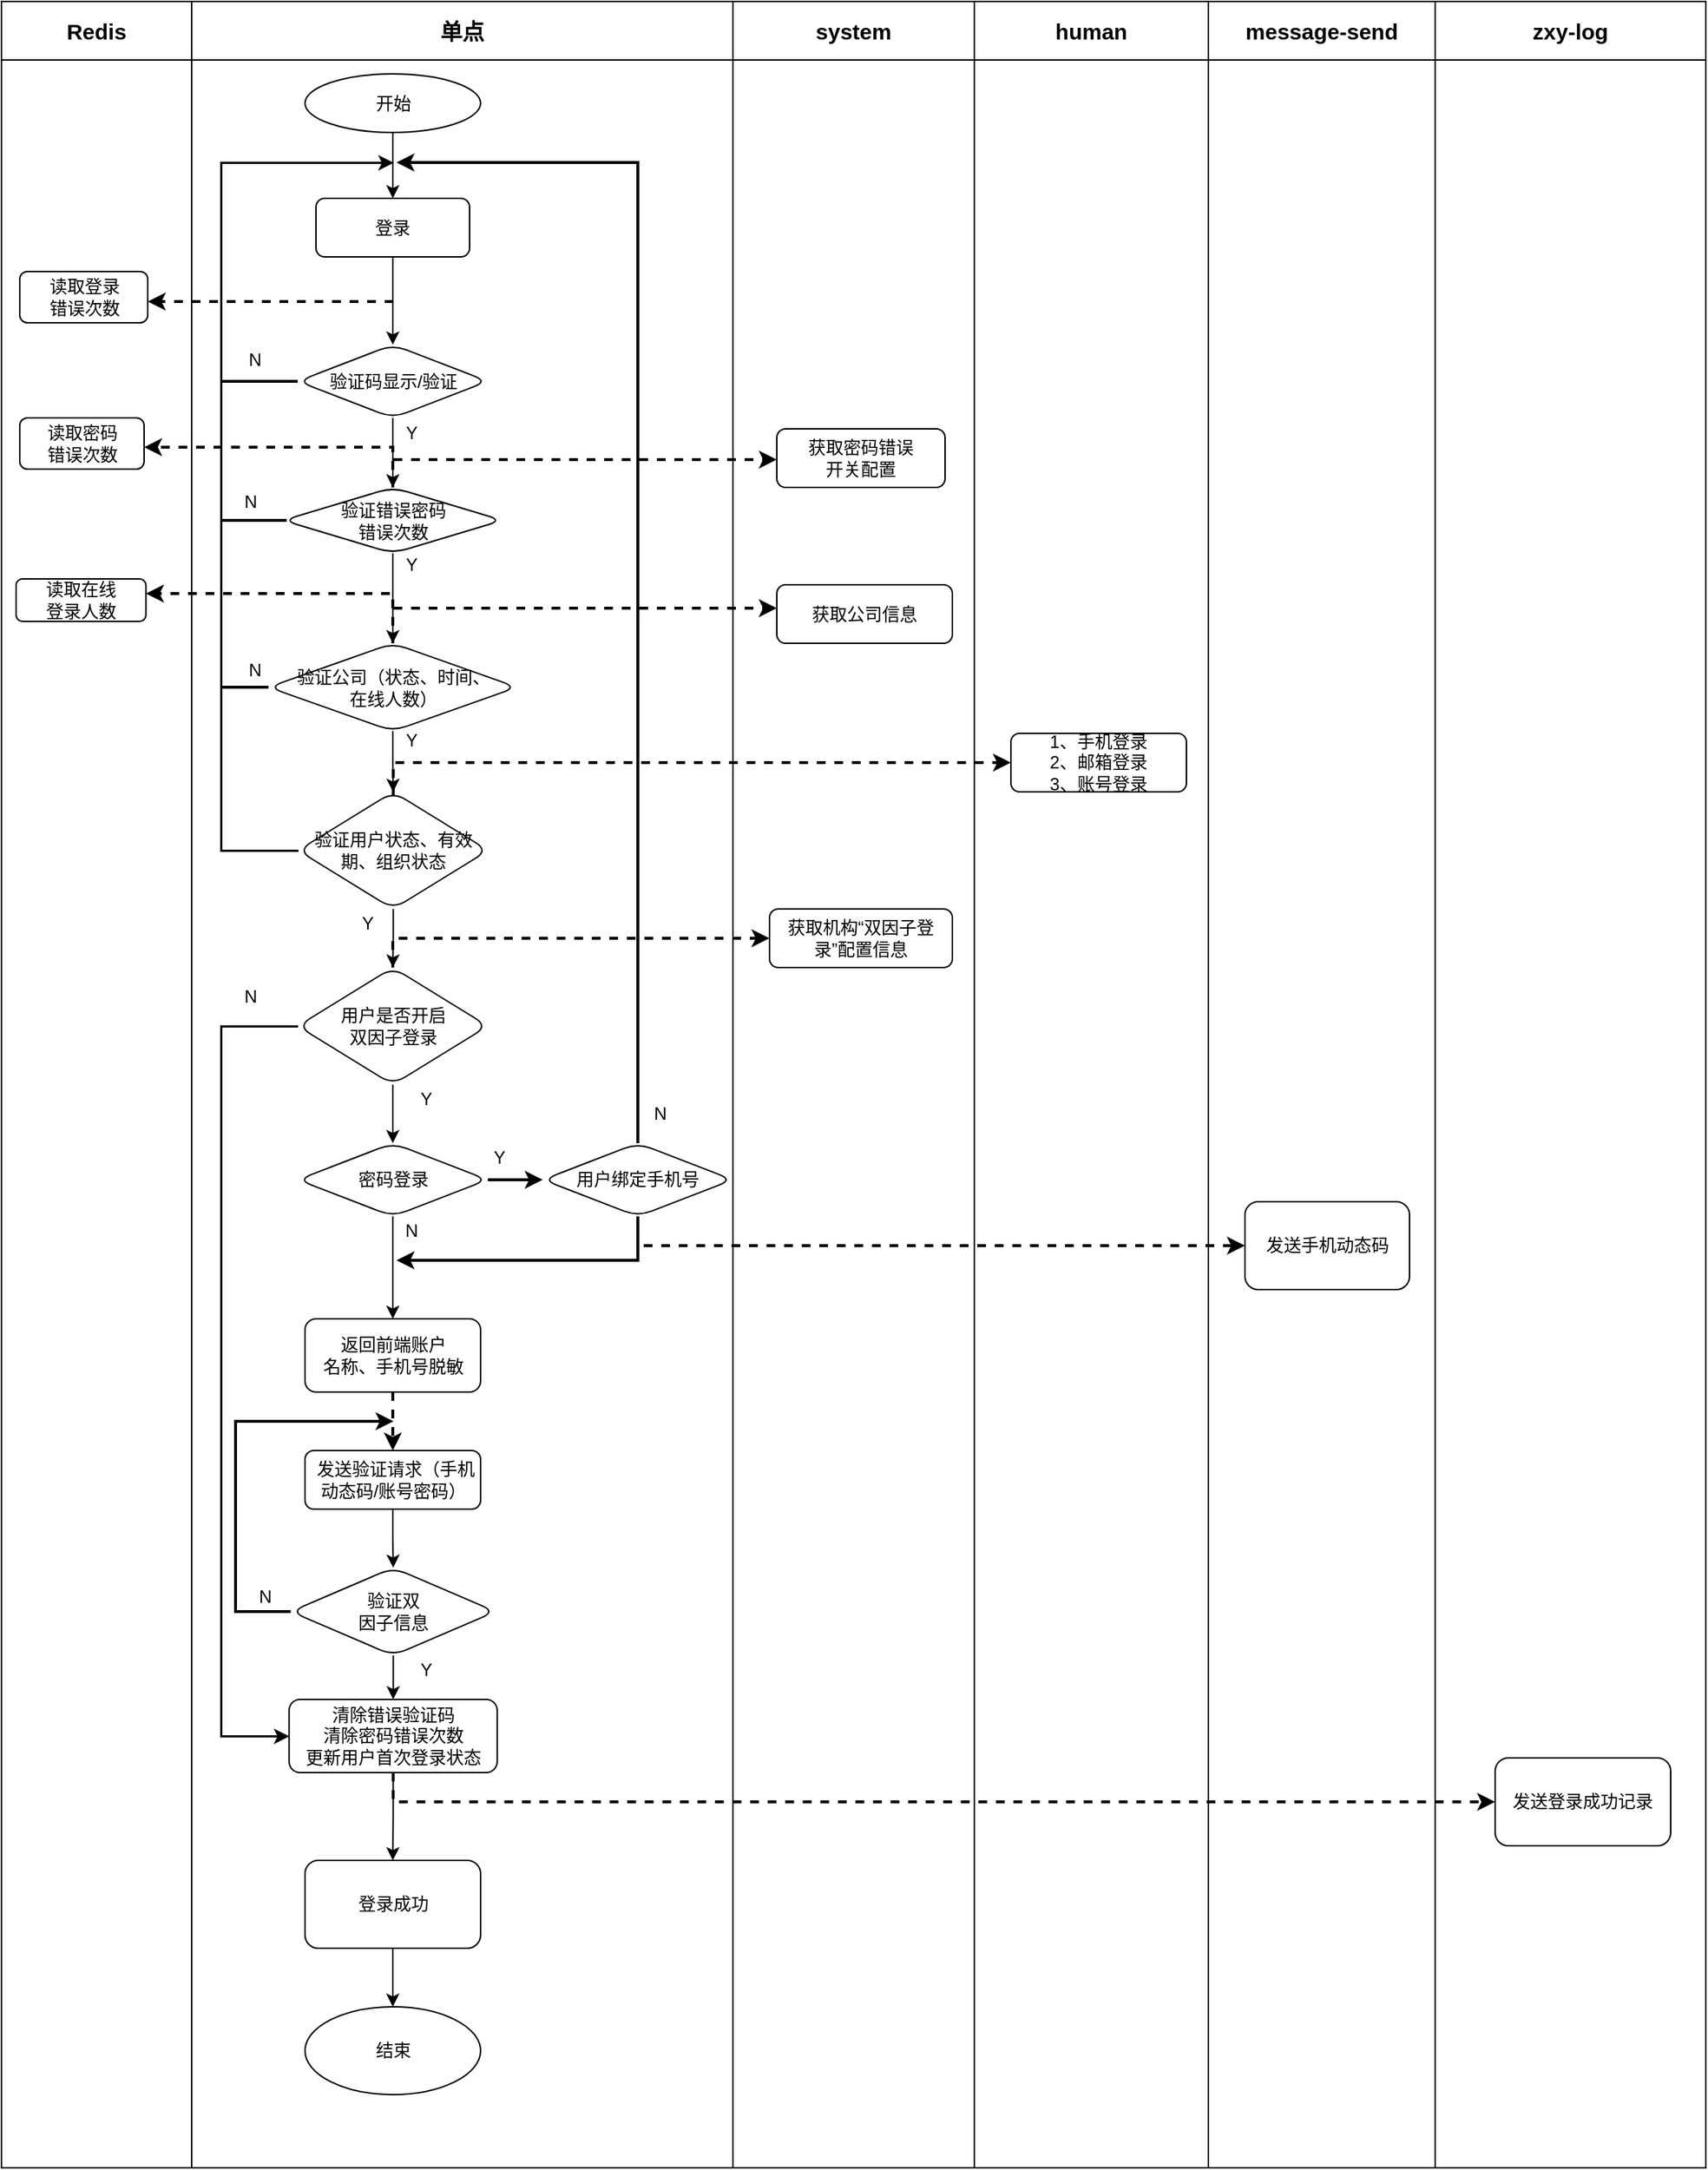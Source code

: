 <mxfile version="14.7.7" type="github">
  <diagram id="gxX4angruf3AOyrAFuu7" name="Page-1">
    <mxGraphModel dx="2188" dy="3" grid="1" gridSize="10" guides="1" tooltips="1" connect="1" arrows="1" fold="1" page="1" pageScale="1" pageWidth="827" pageHeight="1169" math="0" shadow="0">
      <root>
        <mxCell id="0" />
        <mxCell id="1" parent="0" />
        <mxCell id="2OLkUS8ywqqW9sf56QYj-186" value="" style="shape=table;html=1;whiteSpace=wrap;startSize=0;container=1;collapsible=0;childLayout=tableLayout;" parent="1" vertex="1">
          <mxGeometry x="100" y="1380" width="1165" height="1480" as="geometry" />
        </mxCell>
        <mxCell id="2OLkUS8ywqqW9sf56QYj-187" value="" style="shape=partialRectangle;html=1;whiteSpace=wrap;collapsible=0;dropTarget=0;pointerEvents=0;fillColor=none;top=0;left=0;bottom=0;right=0;points=[[0,0.5],[1,0.5]];portConstraint=eastwest;" parent="2OLkUS8ywqqW9sf56QYj-186" vertex="1">
          <mxGeometry width="1165" height="40" as="geometry" />
        </mxCell>
        <mxCell id="2OLkUS8ywqqW9sf56QYj-188" value="&lt;b&gt;&lt;font style=&quot;font-size: 15px&quot;&gt;Redis&lt;/font&gt;&lt;/b&gt;" style="shape=partialRectangle;html=1;whiteSpace=wrap;connectable=0;overflow=hidden;fillColor=none;top=0;left=0;bottom=0;right=0;" parent="2OLkUS8ywqqW9sf56QYj-187" vertex="1">
          <mxGeometry width="130" height="40" as="geometry" />
        </mxCell>
        <mxCell id="2OLkUS8ywqqW9sf56QYj-189" value="&lt;b&gt;&lt;font style=&quot;font-size: 15px&quot;&gt;单点&lt;/font&gt;&lt;/b&gt;" style="shape=partialRectangle;html=1;whiteSpace=wrap;connectable=0;overflow=hidden;fillColor=none;top=0;left=0;bottom=0;right=0;" parent="2OLkUS8ywqqW9sf56QYj-187" vertex="1">
          <mxGeometry x="130" width="370" height="40" as="geometry" />
        </mxCell>
        <mxCell id="2OLkUS8ywqqW9sf56QYj-190" value="&lt;b&gt;&lt;font style=&quot;font-size: 15px&quot;&gt;system&lt;/font&gt;&lt;/b&gt;" style="shape=partialRectangle;html=1;whiteSpace=wrap;connectable=0;overflow=hidden;fillColor=none;top=0;left=0;bottom=0;right=0;" parent="2OLkUS8ywqqW9sf56QYj-187" vertex="1">
          <mxGeometry x="500" width="165" height="40" as="geometry" />
        </mxCell>
        <mxCell id="2OLkUS8ywqqW9sf56QYj-191" value="&lt;b&gt;&lt;font style=&quot;font-size: 15px&quot;&gt;human&lt;/font&gt;&lt;/b&gt;" style="shape=partialRectangle;html=1;whiteSpace=wrap;connectable=0;overflow=hidden;fillColor=none;top=0;left=0;bottom=0;right=0;" parent="2OLkUS8ywqqW9sf56QYj-187" vertex="1">
          <mxGeometry x="665" width="160" height="40" as="geometry" />
        </mxCell>
        <mxCell id="2OLkUS8ywqqW9sf56QYj-192" value="&lt;b&gt;&lt;font style=&quot;font-size: 15px&quot;&gt;message-send&lt;/font&gt;&lt;/b&gt;" style="shape=partialRectangle;html=1;whiteSpace=wrap;connectable=0;overflow=hidden;fillColor=none;top=0;left=0;bottom=0;right=0;" parent="2OLkUS8ywqqW9sf56QYj-187" vertex="1">
          <mxGeometry x="825" width="155" height="40" as="geometry" />
        </mxCell>
        <mxCell id="2OLkUS8ywqqW9sf56QYj-193" value="&lt;b&gt;&lt;font style=&quot;font-size: 15px&quot;&gt;zxy-log&lt;/font&gt;&lt;/b&gt;" style="shape=partialRectangle;html=1;whiteSpace=wrap;connectable=0;overflow=hidden;fillColor=none;top=0;left=0;bottom=0;right=0;" parent="2OLkUS8ywqqW9sf56QYj-187" vertex="1">
          <mxGeometry x="980" width="185" height="40" as="geometry" />
        </mxCell>
        <mxCell id="2OLkUS8ywqqW9sf56QYj-194" value="" style="shape=partialRectangle;html=1;whiteSpace=wrap;collapsible=0;dropTarget=0;pointerEvents=0;fillColor=none;top=0;left=0;bottom=0;right=0;points=[[0,0.5],[1,0.5]];portConstraint=eastwest;" parent="2OLkUS8ywqqW9sf56QYj-186" vertex="1">
          <mxGeometry y="40" width="1165" height="1440" as="geometry" />
        </mxCell>
        <mxCell id="2OLkUS8ywqqW9sf56QYj-195" value="" style="shape=partialRectangle;html=1;whiteSpace=wrap;connectable=0;overflow=hidden;fillColor=none;top=0;left=0;bottom=0;right=0;" parent="2OLkUS8ywqqW9sf56QYj-194" vertex="1">
          <mxGeometry width="130" height="1440" as="geometry" />
        </mxCell>
        <mxCell id="2OLkUS8ywqqW9sf56QYj-196" value="" style="shape=partialRectangle;html=1;whiteSpace=wrap;connectable=0;overflow=hidden;fillColor=none;top=0;left=0;bottom=0;right=0;" parent="2OLkUS8ywqqW9sf56QYj-194" vertex="1">
          <mxGeometry x="130" width="370" height="1440" as="geometry" />
        </mxCell>
        <mxCell id="2OLkUS8ywqqW9sf56QYj-197" value="" style="shape=partialRectangle;html=1;whiteSpace=wrap;connectable=0;overflow=hidden;fillColor=none;top=0;left=0;bottom=0;right=0;" parent="2OLkUS8ywqqW9sf56QYj-194" vertex="1">
          <mxGeometry x="500" width="165" height="1440" as="geometry" />
        </mxCell>
        <mxCell id="2OLkUS8ywqqW9sf56QYj-198" value="" style="shape=partialRectangle;html=1;whiteSpace=wrap;connectable=0;overflow=hidden;fillColor=none;top=0;left=0;bottom=0;right=0;" parent="2OLkUS8ywqqW9sf56QYj-194" vertex="1">
          <mxGeometry x="665" width="160" height="1440" as="geometry" />
        </mxCell>
        <mxCell id="2OLkUS8ywqqW9sf56QYj-199" value="" style="shape=partialRectangle;html=1;whiteSpace=wrap;connectable=0;overflow=hidden;fillColor=none;top=0;left=0;bottom=0;right=0;" parent="2OLkUS8ywqqW9sf56QYj-194" vertex="1">
          <mxGeometry x="825" width="155" height="1440" as="geometry" />
        </mxCell>
        <mxCell id="2OLkUS8ywqqW9sf56QYj-200" value="" style="shape=partialRectangle;html=1;whiteSpace=wrap;connectable=0;overflow=hidden;fillColor=none;top=0;left=0;bottom=0;right=0;" parent="2OLkUS8ywqqW9sf56QYj-194" vertex="1">
          <mxGeometry x="980" width="185" height="1440" as="geometry" />
        </mxCell>
        <mxCell id="2OLkUS8ywqqW9sf56QYj-203" value="" style="edgeStyle=orthogonalEdgeStyle;rounded=0;orthogonalLoop=1;jettySize=auto;html=1;" parent="1" source="2OLkUS8ywqqW9sf56QYj-201" target="2OLkUS8ywqqW9sf56QYj-202" edge="1">
          <mxGeometry relative="1" as="geometry" />
        </mxCell>
        <mxCell id="2OLkUS8ywqqW9sf56QYj-201" value="登录" style="rounded=1;whiteSpace=wrap;html=1;" parent="1" vertex="1">
          <mxGeometry x="315" y="1514.5" width="105" height="40" as="geometry" />
        </mxCell>
        <mxCell id="2OLkUS8ywqqW9sf56QYj-215" value="" style="edgeStyle=orthogonalEdgeStyle;rounded=0;orthogonalLoop=1;jettySize=auto;html=1;dashed=1;strokeWidth=2;" parent="1" target="2OLkUS8ywqqW9sf56QYj-214" edge="1">
          <mxGeometry relative="1" as="geometry">
            <mxPoint x="368" y="1585" as="sourcePoint" />
            <Array as="points">
              <mxPoint x="368" y="1584.5" />
            </Array>
          </mxGeometry>
        </mxCell>
        <mxCell id="2OLkUS8ywqqW9sf56QYj-217" value="" style="edgeStyle=orthogonalEdgeStyle;rounded=0;orthogonalLoop=1;jettySize=auto;html=1;" parent="1" source="2OLkUS8ywqqW9sf56QYj-202" target="2OLkUS8ywqqW9sf56QYj-216" edge="1">
          <mxGeometry relative="1" as="geometry" />
        </mxCell>
        <mxCell id="2OLkUS8ywqqW9sf56QYj-202" value="验证码显示/验证" style="rhombus;whiteSpace=wrap;html=1;rounded=1;" parent="1" vertex="1">
          <mxGeometry x="302.5" y="1614.5" width="130" height="50" as="geometry" />
        </mxCell>
        <mxCell id="2OLkUS8ywqqW9sf56QYj-214" value="读取登录&lt;br&gt;错误次数" style="whiteSpace=wrap;html=1;rounded=1;" parent="1" vertex="1">
          <mxGeometry x="112.5" y="1564.5" width="87.5" height="35" as="geometry" />
        </mxCell>
        <mxCell id="2OLkUS8ywqqW9sf56QYj-219" value="" style="edgeStyle=orthogonalEdgeStyle;rounded=0;orthogonalLoop=1;jettySize=auto;html=1;dashed=1;strokeWidth=2;" parent="1" source="2OLkUS8ywqqW9sf56QYj-216" target="2OLkUS8ywqqW9sf56QYj-218" edge="1">
          <mxGeometry relative="1" as="geometry">
            <Array as="points">
              <mxPoint x="368" y="1684.5" />
            </Array>
          </mxGeometry>
        </mxCell>
        <mxCell id="2OLkUS8ywqqW9sf56QYj-221" value="" style="edgeStyle=orthogonalEdgeStyle;rounded=0;orthogonalLoop=1;jettySize=auto;html=1;dashed=1;strokeWidth=2;" parent="1" target="2OLkUS8ywqqW9sf56QYj-220" edge="1">
          <mxGeometry relative="1" as="geometry">
            <mxPoint x="368" y="1693" as="sourcePoint" />
            <Array as="points">
              <mxPoint x="368" y="1692.5" />
            </Array>
          </mxGeometry>
        </mxCell>
        <mxCell id="2OLkUS8ywqqW9sf56QYj-225" value="" style="edgeStyle=orthogonalEdgeStyle;rounded=0;orthogonalLoop=1;jettySize=auto;html=1;" parent="1" source="2OLkUS8ywqqW9sf56QYj-216" target="2OLkUS8ywqqW9sf56QYj-224" edge="1">
          <mxGeometry relative="1" as="geometry" />
        </mxCell>
        <mxCell id="2OLkUS8ywqqW9sf56QYj-216" value="验证错误密码&lt;br&gt;错误次数" style="rhombus;whiteSpace=wrap;html=1;rounded=1;" parent="1" vertex="1">
          <mxGeometry x="292.5" y="1712" width="150" height="45" as="geometry" />
        </mxCell>
        <mxCell id="2OLkUS8ywqqW9sf56QYj-218" value="读取密码&lt;br&gt;错误次数" style="whiteSpace=wrap;html=1;rounded=1;" parent="1" vertex="1">
          <mxGeometry x="112.5" y="1664.5" width="85" height="35" as="geometry" />
        </mxCell>
        <mxCell id="2OLkUS8ywqqW9sf56QYj-220" value="获取密码错误&lt;br&gt;开关配置" style="whiteSpace=wrap;html=1;rounded=1;" parent="1" vertex="1">
          <mxGeometry x="630" y="1672" width="115" height="40" as="geometry" />
        </mxCell>
        <mxCell id="2OLkUS8ywqqW9sf56QYj-227" value="" style="edgeStyle=orthogonalEdgeStyle;rounded=0;orthogonalLoop=1;jettySize=auto;html=1;dashed=1;strokeWidth=2;" parent="1" source="2OLkUS8ywqqW9sf56QYj-224" target="2OLkUS8ywqqW9sf56QYj-226" edge="1">
          <mxGeometry relative="1" as="geometry">
            <Array as="points">
              <mxPoint x="368" y="1784.5" />
            </Array>
          </mxGeometry>
        </mxCell>
        <mxCell id="2OLkUS8ywqqW9sf56QYj-229" value="" style="edgeStyle=orthogonalEdgeStyle;rounded=0;orthogonalLoop=1;jettySize=auto;html=1;dashed=1;strokeWidth=2;" parent="1" target="2OLkUS8ywqqW9sf56QYj-228" edge="1">
          <mxGeometry relative="1" as="geometry">
            <mxPoint x="368" y="1794.5" as="sourcePoint" />
            <Array as="points">
              <mxPoint x="420" y="1794.5" />
              <mxPoint x="420" y="1794.5" />
            </Array>
          </mxGeometry>
        </mxCell>
        <mxCell id="2OLkUS8ywqqW9sf56QYj-231" value="" style="edgeStyle=orthogonalEdgeStyle;rounded=0;orthogonalLoop=1;jettySize=auto;html=1;entryX=0.5;entryY=0;entryDx=0;entryDy=0;" parent="1" source="2OLkUS8ywqqW9sf56QYj-224" target="2OLkUS8ywqqW9sf56QYj-234" edge="1">
          <mxGeometry relative="1" as="geometry">
            <mxPoint x="367.8" y="1840" as="targetPoint" />
          </mxGeometry>
        </mxCell>
        <mxCell id="2OLkUS8ywqqW9sf56QYj-224" value="验证公司（状态、时间、&lt;br&gt;在线人数）" style="rhombus;whiteSpace=wrap;html=1;rounded=1;" parent="1" vertex="1">
          <mxGeometry x="282.5" y="1818.5" width="170" height="60" as="geometry" />
        </mxCell>
        <mxCell id="2OLkUS8ywqqW9sf56QYj-226" value="读取在线&lt;br&gt;登录人数" style="whiteSpace=wrap;html=1;rounded=1;" parent="1" vertex="1">
          <mxGeometry x="110" y="1774.5" width="88.75" height="29" as="geometry" />
        </mxCell>
        <mxCell id="2OLkUS8ywqqW9sf56QYj-228" value="获取公司信息" style="whiteSpace=wrap;html=1;rounded=1;" parent="1" vertex="1">
          <mxGeometry x="630" y="1778.5" width="120" height="40" as="geometry" />
        </mxCell>
        <mxCell id="2OLkUS8ywqqW9sf56QYj-233" value="" style="edgeStyle=orthogonalEdgeStyle;rounded=0;orthogonalLoop=1;jettySize=auto;html=1;dashed=1;strokeWidth=2;" parent="1" target="2OLkUS8ywqqW9sf56QYj-232" edge="1">
          <mxGeometry relative="1" as="geometry">
            <mxPoint x="367.8" y="1934.5" as="sourcePoint" />
            <Array as="points">
              <mxPoint x="368" y="1900" />
            </Array>
          </mxGeometry>
        </mxCell>
        <mxCell id="2OLkUS8ywqqW9sf56QYj-232" value="1、手机登录&lt;br&gt;2、邮箱登录&lt;br&gt;3、账号登录" style="whiteSpace=wrap;html=1;rounded=1;" parent="1" vertex="1">
          <mxGeometry x="790" y="1880" width="120" height="40" as="geometry" />
        </mxCell>
        <mxCell id="2OLkUS8ywqqW9sf56QYj-238" value="" style="edgeStyle=orthogonalEdgeStyle;rounded=0;orthogonalLoop=1;jettySize=auto;html=1;" parent="1" source="2OLkUS8ywqqW9sf56QYj-234" target="2OLkUS8ywqqW9sf56QYj-237" edge="1">
          <mxGeometry relative="1" as="geometry" />
        </mxCell>
        <mxCell id="IdB_Foy8JLrlOCiQw1jA-46" value="" style="edgeStyle=orthogonalEdgeStyle;rounded=0;orthogonalLoop=1;jettySize=auto;html=1;strokeWidth=1.5;" parent="1" source="2OLkUS8ywqqW9sf56QYj-234" edge="1">
          <mxGeometry relative="1" as="geometry">
            <mxPoint x="368" y="1490" as="targetPoint" />
            <Array as="points">
              <mxPoint x="250" y="1960" />
              <mxPoint x="250" y="1490" />
            </Array>
          </mxGeometry>
        </mxCell>
        <mxCell id="2OLkUS8ywqqW9sf56QYj-234" value="验证用户状态、有效期、组织状态" style="rhombus;whiteSpace=wrap;html=1;rounded=1;" parent="1" vertex="1">
          <mxGeometry x="302.75" y="1920" width="130" height="80" as="geometry" />
        </mxCell>
        <mxCell id="2OLkUS8ywqqW9sf56QYj-236" value="Y" style="text;html=1;align=center;verticalAlign=middle;resizable=0;points=[];autosize=1;strokeColor=none;" parent="1" vertex="1">
          <mxGeometry x="370" y="1664.5" width="20" height="20" as="geometry" />
        </mxCell>
        <mxCell id="2OLkUS8ywqqW9sf56QYj-240" value="" style="edgeStyle=orthogonalEdgeStyle;rounded=0;orthogonalLoop=1;jettySize=auto;html=1;dashed=1;strokeWidth=2;" parent="1" source="2OLkUS8ywqqW9sf56QYj-237" target="2OLkUS8ywqqW9sf56QYj-239" edge="1">
          <mxGeometry relative="1" as="geometry">
            <Array as="points">
              <mxPoint x="368" y="2020" />
            </Array>
          </mxGeometry>
        </mxCell>
        <mxCell id="2OLkUS8ywqqW9sf56QYj-242" value="" style="edgeStyle=orthogonalEdgeStyle;rounded=0;orthogonalLoop=1;jettySize=auto;html=1;" parent="1" source="2OLkUS8ywqqW9sf56QYj-237" target="2OLkUS8ywqqW9sf56QYj-241" edge="1">
          <mxGeometry relative="1" as="geometry" />
        </mxCell>
        <mxCell id="IdB_Foy8JLrlOCiQw1jA-42" value="" style="edgeStyle=orthogonalEdgeStyle;rounded=0;orthogonalLoop=1;jettySize=auto;html=1;strokeWidth=1.5;entryX=0;entryY=0.5;entryDx=0;entryDy=0;" parent="1" source="2OLkUS8ywqqW9sf56QYj-237" edge="1" target="IdB_Foy8JLrlOCiQw1jA-32">
          <mxGeometry relative="1" as="geometry">
            <mxPoint x="290" y="2565" as="targetPoint" />
            <Array as="points">
              <mxPoint x="250" y="2080" />
              <mxPoint x="250" y="2565" />
            </Array>
          </mxGeometry>
        </mxCell>
        <mxCell id="2OLkUS8ywqqW9sf56QYj-237" value="用户是否开启&lt;br&gt;双因子登录" style="rhombus;whiteSpace=wrap;html=1;rounded=1;" parent="1" vertex="1">
          <mxGeometry x="302.5" y="2040" width="130" height="80" as="geometry" />
        </mxCell>
        <mxCell id="2OLkUS8ywqqW9sf56QYj-239" value="获取机构“双因子登录”配置信息" style="whiteSpace=wrap;html=1;rounded=1;" parent="1" vertex="1">
          <mxGeometry x="625" y="2000" width="125" height="40" as="geometry" />
        </mxCell>
        <mxCell id="IdB_Foy8JLrlOCiQw1jA-4" value="" style="edgeStyle=orthogonalEdgeStyle;rounded=0;orthogonalLoop=1;jettySize=auto;html=1;" parent="1" source="2OLkUS8ywqqW9sf56QYj-241" target="IdB_Foy8JLrlOCiQw1jA-3" edge="1">
          <mxGeometry relative="1" as="geometry" />
        </mxCell>
        <mxCell id="IdB_Foy8JLrlOCiQw1jA-8" value="" style="edgeStyle=orthogonalEdgeStyle;rounded=0;orthogonalLoop=1;jettySize=auto;html=1;strokeWidth=2;" parent="1" source="2OLkUS8ywqqW9sf56QYj-241" target="IdB_Foy8JLrlOCiQw1jA-7" edge="1">
          <mxGeometry relative="1" as="geometry" />
        </mxCell>
        <mxCell id="2OLkUS8ywqqW9sf56QYj-241" value="密码登录" style="rhombus;whiteSpace=wrap;html=1;rounded=1;" parent="1" vertex="1">
          <mxGeometry x="302.5" y="2160" width="130" height="50" as="geometry" />
        </mxCell>
        <mxCell id="IdB_Foy8JLrlOCiQw1jA-26" value="" style="edgeStyle=orthogonalEdgeStyle;rounded=0;orthogonalLoop=1;jettySize=auto;html=1;dashed=1;strokeWidth=2;" parent="1" source="IdB_Foy8JLrlOCiQw1jA-3" target="IdB_Foy8JLrlOCiQw1jA-25" edge="1">
          <mxGeometry relative="1" as="geometry" />
        </mxCell>
        <mxCell id="IdB_Foy8JLrlOCiQw1jA-3" value="返回前端账户&lt;br&gt;名称、手机号脱敏" style="whiteSpace=wrap;html=1;rounded=1;" parent="1" vertex="1">
          <mxGeometry x="307.5" y="2280" width="120" height="50" as="geometry" />
        </mxCell>
        <mxCell id="IdB_Foy8JLrlOCiQw1jA-14" value="" style="edgeStyle=orthogonalEdgeStyle;rounded=0;orthogonalLoop=1;jettySize=auto;html=1;strokeWidth=2;" parent="1" source="IdB_Foy8JLrlOCiQw1jA-7" edge="1">
          <mxGeometry relative="1" as="geometry">
            <mxPoint x="370" y="1490" as="targetPoint" />
            <Array as="points">
              <mxPoint x="535" y="1490" />
            </Array>
          </mxGeometry>
        </mxCell>
        <mxCell id="IdB_Foy8JLrlOCiQw1jA-20" value="" style="edgeStyle=orthogonalEdgeStyle;rounded=0;orthogonalLoop=1;jettySize=auto;html=1;strokeWidth=2;" parent="1" source="IdB_Foy8JLrlOCiQw1jA-7" edge="1">
          <mxGeometry relative="1" as="geometry">
            <mxPoint x="370" y="2240" as="targetPoint" />
            <Array as="points">
              <mxPoint x="535" y="2240" />
            </Array>
          </mxGeometry>
        </mxCell>
        <mxCell id="IdB_Foy8JLrlOCiQw1jA-22" value="" style="edgeStyle=orthogonalEdgeStyle;rounded=0;orthogonalLoop=1;jettySize=auto;html=1;dashed=1;strokeWidth=2;" parent="1" source="IdB_Foy8JLrlOCiQw1jA-7" target="IdB_Foy8JLrlOCiQw1jA-21" edge="1">
          <mxGeometry relative="1" as="geometry">
            <Array as="points">
              <mxPoint x="535" y="2230" />
            </Array>
          </mxGeometry>
        </mxCell>
        <mxCell id="IdB_Foy8JLrlOCiQw1jA-7" value="用户绑定手机号" style="rhombus;whiteSpace=wrap;html=1;rounded=1;" parent="1" vertex="1">
          <mxGeometry x="470" y="2160" width="130" height="50" as="geometry" />
        </mxCell>
        <mxCell id="IdB_Foy8JLrlOCiQw1jA-16" value="" style="edgeStyle=orthogonalEdgeStyle;rounded=0;orthogonalLoop=1;jettySize=auto;html=1;" parent="1" source="IdB_Foy8JLrlOCiQw1jA-15" target="2OLkUS8ywqqW9sf56QYj-201" edge="1">
          <mxGeometry relative="1" as="geometry" />
        </mxCell>
        <mxCell id="IdB_Foy8JLrlOCiQw1jA-15" value="开始" style="ellipse;whiteSpace=wrap;html=1;" parent="1" vertex="1">
          <mxGeometry x="307.5" y="1429.5" width="120" height="40" as="geometry" />
        </mxCell>
        <mxCell id="IdB_Foy8JLrlOCiQw1jA-18" value="N" style="text;html=1;align=center;verticalAlign=middle;resizable=0;points=[];autosize=1;strokeColor=none;" parent="1" vertex="1">
          <mxGeometry x="540" y="2130" width="20" height="20" as="geometry" />
        </mxCell>
        <mxCell id="IdB_Foy8JLrlOCiQw1jA-21" value="发送手机动态码" style="rounded=1;whiteSpace=wrap;html=1;" parent="1" vertex="1">
          <mxGeometry x="950" y="2200" width="112.5" height="60" as="geometry" />
        </mxCell>
        <mxCell id="IdB_Foy8JLrlOCiQw1jA-23" value="Y" style="text;html=1;align=center;verticalAlign=middle;resizable=0;points=[];autosize=1;strokeColor=none;" parent="1" vertex="1">
          <mxGeometry x="370" y="1754.5" width="20" height="20" as="geometry" />
        </mxCell>
        <mxCell id="IdB_Foy8JLrlOCiQw1jA-24" value="Y" style="text;html=1;align=center;verticalAlign=middle;resizable=0;points=[];autosize=1;strokeColor=none;" parent="1" vertex="1">
          <mxGeometry x="370" y="1874.5" width="20" height="20" as="geometry" />
        </mxCell>
        <mxCell id="IdB_Foy8JLrlOCiQw1jA-28" value="" style="edgeStyle=orthogonalEdgeStyle;rounded=0;orthogonalLoop=1;jettySize=auto;html=1;" parent="1" source="IdB_Foy8JLrlOCiQw1jA-25" target="IdB_Foy8JLrlOCiQw1jA-27" edge="1">
          <mxGeometry relative="1" as="geometry" />
        </mxCell>
        <mxCell id="IdB_Foy8JLrlOCiQw1jA-25" value="&amp;nbsp;发送验证请求（手机动态码/账号密码）" style="whiteSpace=wrap;html=1;rounded=1;" parent="1" vertex="1">
          <mxGeometry x="307.5" y="2370" width="120" height="40" as="geometry" />
        </mxCell>
        <mxCell id="IdB_Foy8JLrlOCiQw1jA-30" value="" style="edgeStyle=orthogonalEdgeStyle;rounded=0;orthogonalLoop=1;jettySize=auto;html=1;strokeWidth=2;" parent="1" source="IdB_Foy8JLrlOCiQw1jA-27" edge="1">
          <mxGeometry relative="1" as="geometry">
            <mxPoint x="368" y="2350" as="targetPoint" />
            <Array as="points">
              <mxPoint x="260" y="2480" />
              <mxPoint x="260" y="2350" />
            </Array>
          </mxGeometry>
        </mxCell>
        <mxCell id="IdB_Foy8JLrlOCiQw1jA-33" value="" style="edgeStyle=orthogonalEdgeStyle;rounded=0;orthogonalLoop=1;jettySize=auto;html=1;" parent="1" source="IdB_Foy8JLrlOCiQw1jA-27" target="IdB_Foy8JLrlOCiQw1jA-32" edge="1">
          <mxGeometry relative="1" as="geometry" />
        </mxCell>
        <mxCell id="IdB_Foy8JLrlOCiQw1jA-27" value="验证双&lt;br&gt;因子信息" style="rhombus;whiteSpace=wrap;html=1;rounded=1;" parent="1" vertex="1">
          <mxGeometry x="297.75" y="2450" width="140" height="60" as="geometry" />
        </mxCell>
        <mxCell id="IdB_Foy8JLrlOCiQw1jA-31" value="N" style="text;html=1;align=center;verticalAlign=middle;resizable=0;points=[];autosize=1;strokeColor=none;" parent="1" vertex="1">
          <mxGeometry x="270" y="2460" width="20" height="20" as="geometry" />
        </mxCell>
        <mxCell id="IdB_Foy8JLrlOCiQw1jA-61" value="" style="edgeStyle=orthogonalEdgeStyle;rounded=0;orthogonalLoop=1;jettySize=auto;html=1;strokeWidth=2;dashed=1;" parent="1" source="IdB_Foy8JLrlOCiQw1jA-32" target="IdB_Foy8JLrlOCiQw1jA-60" edge="1">
          <mxGeometry relative="1" as="geometry">
            <Array as="points">
              <mxPoint x="368" y="2610" />
            </Array>
          </mxGeometry>
        </mxCell>
        <mxCell id="MrqCe1z4D1NF1oKwnyJS-4" value="" style="edgeStyle=orthogonalEdgeStyle;rounded=0;orthogonalLoop=1;jettySize=auto;html=1;" edge="1" parent="1" source="IdB_Foy8JLrlOCiQw1jA-32" target="MrqCe1z4D1NF1oKwnyJS-3">
          <mxGeometry relative="1" as="geometry" />
        </mxCell>
        <mxCell id="IdB_Foy8JLrlOCiQw1jA-32" value="清除错误验证码&lt;br&gt;清除密码错误次数&lt;br&gt;更新用户首次登录状态" style="whiteSpace=wrap;html=1;rounded=1;" parent="1" vertex="1">
          <mxGeometry x="296.62" y="2540" width="142.25" height="50" as="geometry" />
        </mxCell>
        <mxCell id="IdB_Foy8JLrlOCiQw1jA-36" value="Y" style="text;html=1;align=center;verticalAlign=middle;resizable=0;points=[];autosize=1;strokeColor=none;" parent="1" vertex="1">
          <mxGeometry x="380" y="2510" width="20" height="20" as="geometry" />
        </mxCell>
        <mxCell id="IdB_Foy8JLrlOCiQw1jA-40" value="Y" style="text;html=1;align=center;verticalAlign=middle;resizable=0;points=[];autosize=1;strokeColor=none;" parent="1" vertex="1">
          <mxGeometry x="380" y="2120" width="20" height="20" as="geometry" />
        </mxCell>
        <mxCell id="IdB_Foy8JLrlOCiQw1jA-44" value="Y" style="text;html=1;align=center;verticalAlign=middle;resizable=0;points=[];autosize=1;strokeColor=none;" parent="1" vertex="1">
          <mxGeometry x="340" y="2000" width="20" height="20" as="geometry" />
        </mxCell>
        <mxCell id="IdB_Foy8JLrlOCiQw1jA-49" value="" style="endArrow=none;html=1;strokeWidth=2;exitX=0;exitY=0.5;exitDx=0;exitDy=0;" parent="1" source="2OLkUS8ywqqW9sf56QYj-224" edge="1">
          <mxGeometry width="50" height="50" relative="1" as="geometry">
            <mxPoint x="600" y="1814.5" as="sourcePoint" />
            <mxPoint x="250" y="1848.5" as="targetPoint" />
          </mxGeometry>
        </mxCell>
        <mxCell id="IdB_Foy8JLrlOCiQw1jA-51" value="N" style="text;html=1;align=center;verticalAlign=middle;resizable=0;points=[];autosize=1;strokeColor=none;" parent="1" vertex="1">
          <mxGeometry x="263" y="1826.5" width="20" height="20" as="geometry" />
        </mxCell>
        <mxCell id="IdB_Foy8JLrlOCiQw1jA-53" value="" style="endArrow=none;html=1;strokeWidth=2;" parent="1" edge="1">
          <mxGeometry width="50" height="50" relative="1" as="geometry">
            <mxPoint x="295" y="1734.5" as="sourcePoint" />
            <mxPoint x="250" y="1734.5" as="targetPoint" />
          </mxGeometry>
        </mxCell>
        <mxCell id="IdB_Foy8JLrlOCiQw1jA-54" value="N" style="text;html=1;align=center;verticalAlign=middle;resizable=0;points=[];autosize=1;strokeColor=none;" parent="1" vertex="1">
          <mxGeometry x="260" y="1712" width="20" height="20" as="geometry" />
        </mxCell>
        <mxCell id="IdB_Foy8JLrlOCiQw1jA-55" value="" style="endArrow=none;html=1;strokeWidth=2;exitX=0;exitY=0.5;exitDx=0;exitDy=0;" parent="1" source="2OLkUS8ywqqW9sf56QYj-202" edge="1">
          <mxGeometry width="50" height="50" relative="1" as="geometry">
            <mxPoint x="455" y="1649.5" as="sourcePoint" />
            <mxPoint x="250" y="1639.5" as="targetPoint" />
          </mxGeometry>
        </mxCell>
        <mxCell id="IdB_Foy8JLrlOCiQw1jA-56" value="N" style="text;html=1;align=center;verticalAlign=middle;resizable=0;points=[];autosize=1;strokeColor=none;" parent="1" vertex="1">
          <mxGeometry x="262.5" y="1614.5" width="20" height="20" as="geometry" />
        </mxCell>
        <mxCell id="IdB_Foy8JLrlOCiQw1jA-57" value="Y" style="text;html=1;align=center;verticalAlign=middle;resizable=0;points=[];autosize=1;strokeColor=none;strokeWidth=2;" parent="1" vertex="1">
          <mxGeometry x="430" y="2160" width="20" height="20" as="geometry" />
        </mxCell>
        <mxCell id="IdB_Foy8JLrlOCiQw1jA-58" value="N" style="text;html=1;align=center;verticalAlign=middle;resizable=0;points=[];autosize=1;strokeColor=none;" parent="1" vertex="1">
          <mxGeometry x="370" y="2210" width="20" height="20" as="geometry" />
        </mxCell>
        <mxCell id="IdB_Foy8JLrlOCiQw1jA-60" value="发送登录成功记录" style="whiteSpace=wrap;html=1;rounded=1;" parent="1" vertex="1">
          <mxGeometry x="1121" y="2580" width="120" height="60" as="geometry" />
        </mxCell>
        <mxCell id="MrqCe1z4D1NF1oKwnyJS-6" value="" style="edgeStyle=orthogonalEdgeStyle;rounded=0;orthogonalLoop=1;jettySize=auto;html=1;" edge="1" parent="1" source="MrqCe1z4D1NF1oKwnyJS-3" target="MrqCe1z4D1NF1oKwnyJS-5">
          <mxGeometry relative="1" as="geometry" />
        </mxCell>
        <mxCell id="MrqCe1z4D1NF1oKwnyJS-3" value="登录成功" style="whiteSpace=wrap;html=1;rounded=1;" vertex="1" parent="1">
          <mxGeometry x="307.505" y="2650" width="120" height="60" as="geometry" />
        </mxCell>
        <mxCell id="MrqCe1z4D1NF1oKwnyJS-5" value="结束" style="ellipse;whiteSpace=wrap;html=1;rounded=1;" vertex="1" parent="1">
          <mxGeometry x="307.505" y="2750" width="120" height="60" as="geometry" />
        </mxCell>
        <mxCell id="MrqCe1z4D1NF1oKwnyJS-7" value="N" style="text;html=1;align=center;verticalAlign=middle;resizable=0;points=[];autosize=1;strokeColor=none;" vertex="1" parent="1">
          <mxGeometry x="260" y="2050" width="20" height="20" as="geometry" />
        </mxCell>
      </root>
    </mxGraphModel>
  </diagram>
</mxfile>

